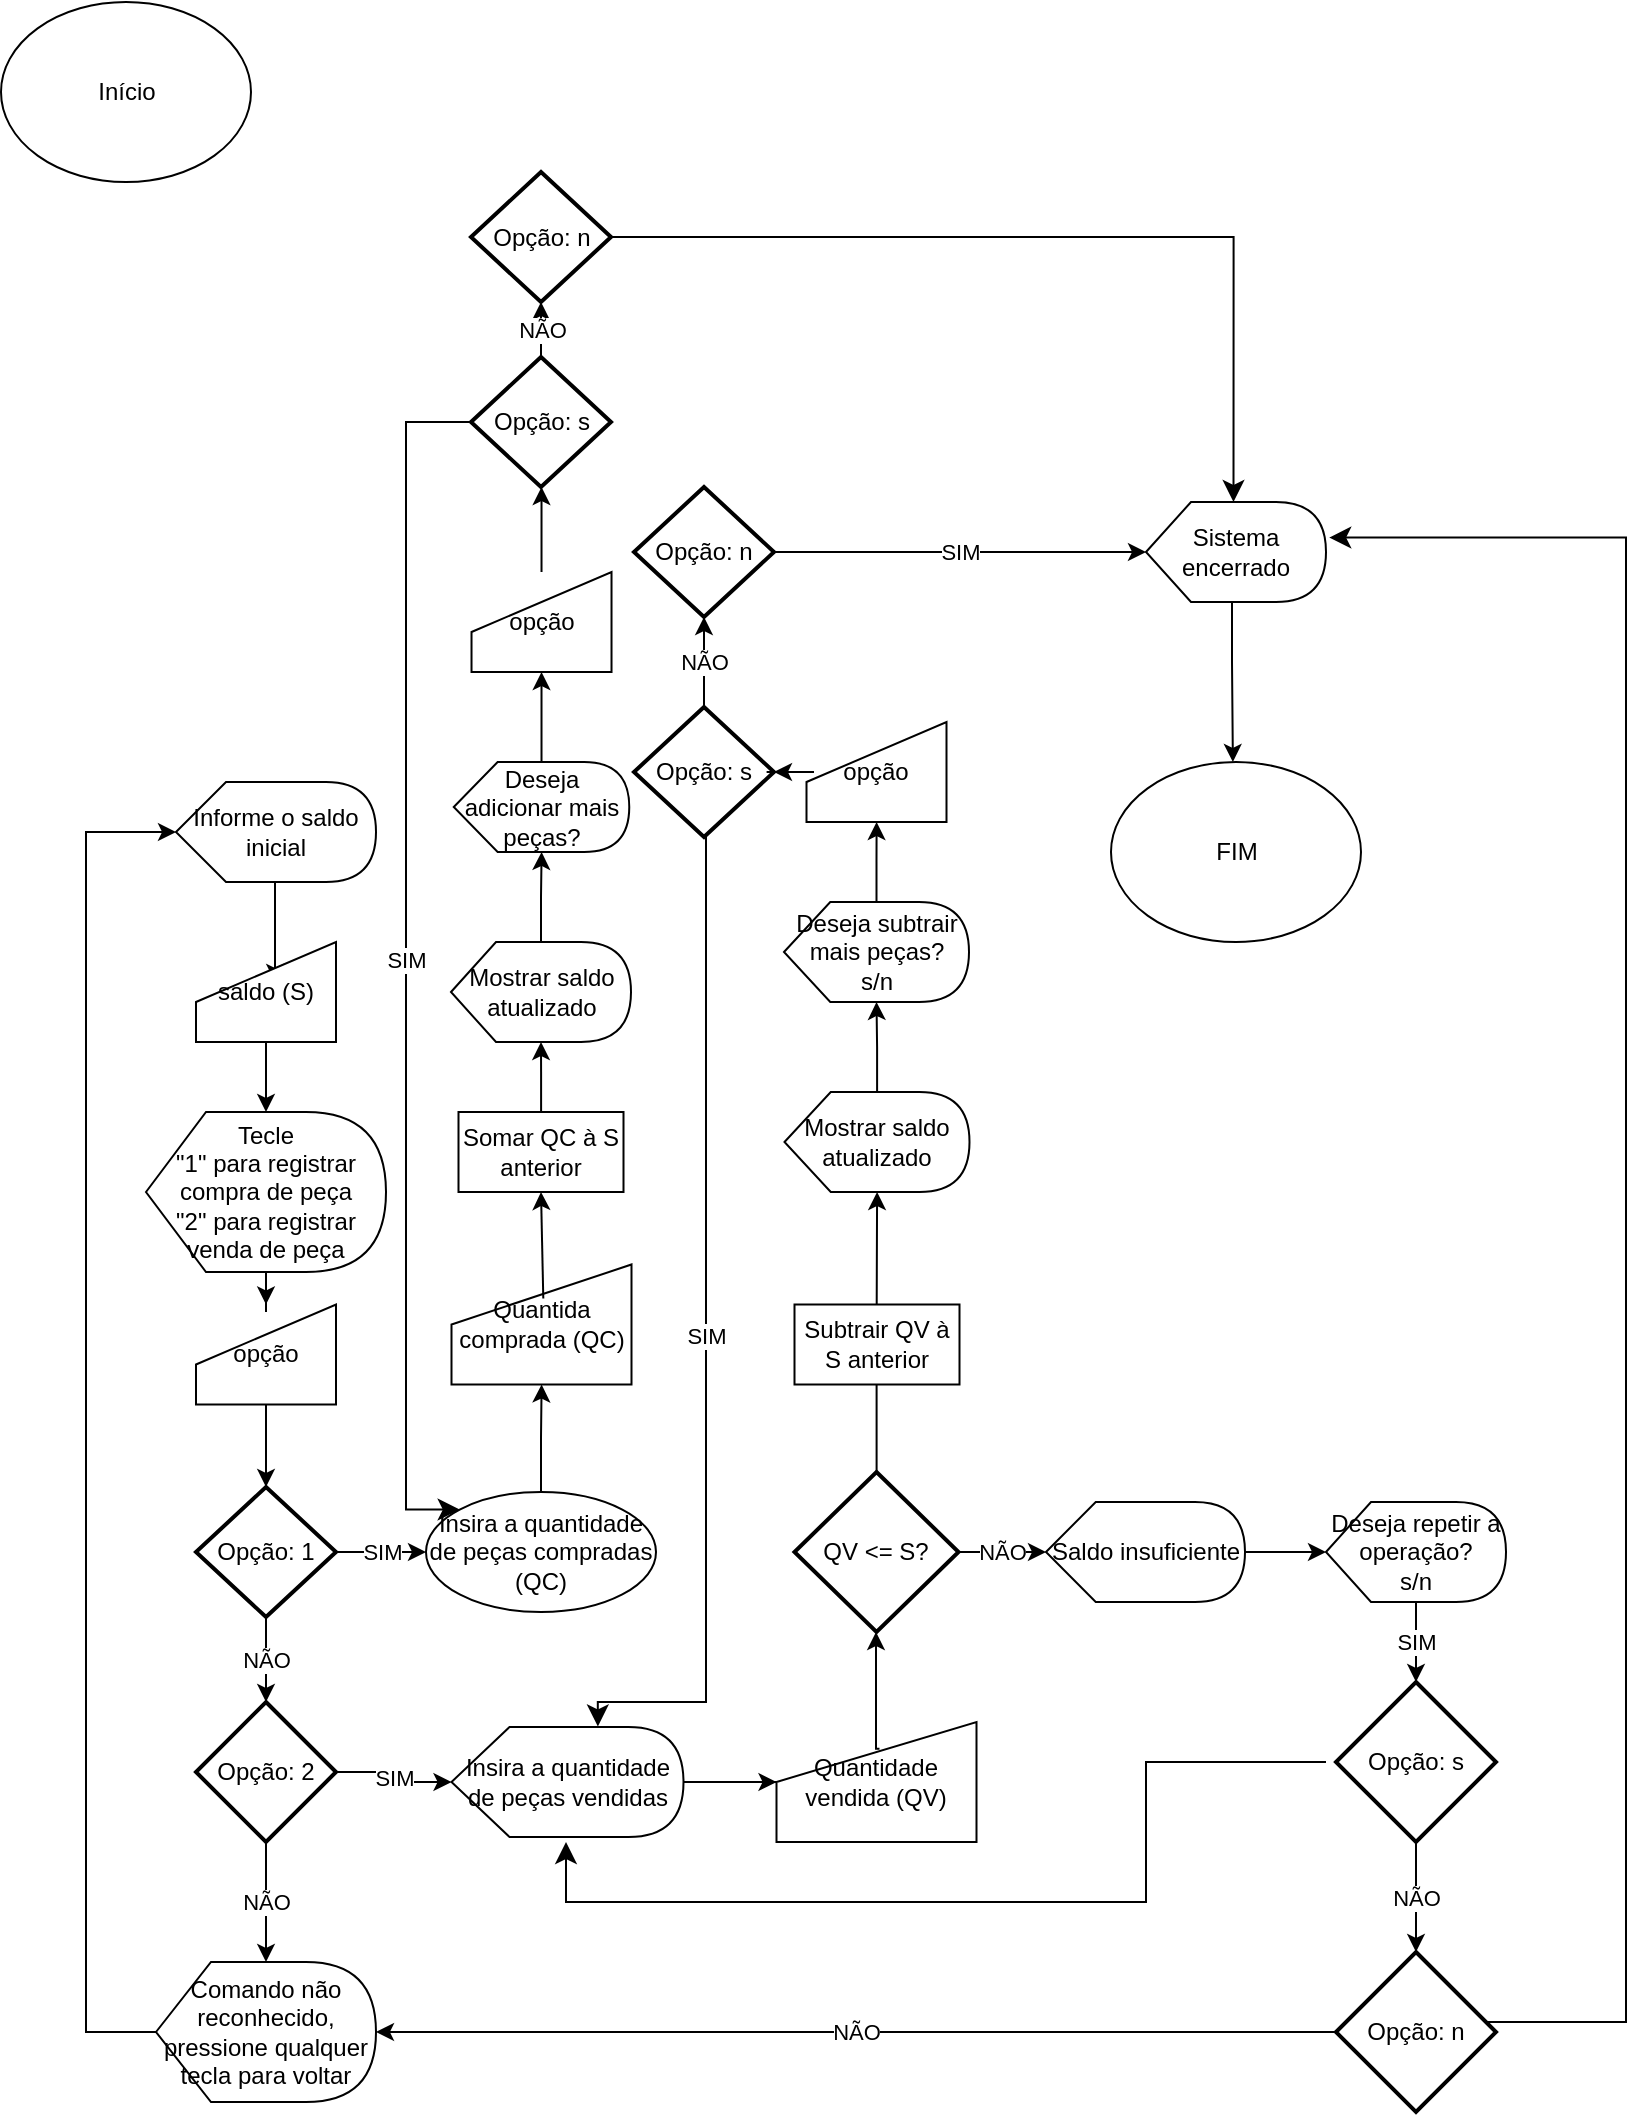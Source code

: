 <mxfile version="20.8.16" type="github">
  <diagram id="C5RBs43oDa-KdzZeNtuy" name="Page-1">
    <mxGraphModel dx="1050" dy="1658" grid="1" gridSize="10" guides="1" tooltips="1" connect="1" arrows="1" fold="1" page="1" pageScale="1" pageWidth="827" pageHeight="1169" math="0" shadow="0">
      <root>
        <mxCell id="WIyWlLk6GJQsqaUBKTNV-0" />
        <mxCell id="WIyWlLk6GJQsqaUBKTNV-1" parent="WIyWlLk6GJQsqaUBKTNV-0" />
        <mxCell id="8wfiKrnUgFyiBqHNM_bc-1" value="Início" style="ellipse;whiteSpace=wrap;html=1;" vertex="1" parent="WIyWlLk6GJQsqaUBKTNV-1">
          <mxGeometry x="27.5" y="-150" width="125" height="90" as="geometry" />
        </mxCell>
        <mxCell id="8wfiKrnUgFyiBqHNM_bc-2" value="Informe o saldo inicial" style="shape=display;whiteSpace=wrap;html=1;" vertex="1" parent="WIyWlLk6GJQsqaUBKTNV-1">
          <mxGeometry x="115" y="240" width="100" height="50" as="geometry" />
        </mxCell>
        <mxCell id="8wfiKrnUgFyiBqHNM_bc-9" value="" style="endArrow=classic;html=1;rounded=0;" edge="1" parent="WIyWlLk6GJQsqaUBKTNV-1">
          <mxGeometry width="50" height="50" relative="1" as="geometry">
            <mxPoint x="164.5" y="290" as="sourcePoint" />
            <mxPoint x="164.5" y="340" as="targetPoint" />
          </mxGeometry>
        </mxCell>
        <mxCell id="8wfiKrnUgFyiBqHNM_bc-16" value="" style="edgeStyle=orthogonalEdgeStyle;rounded=0;orthogonalLoop=1;jettySize=auto;html=1;" edge="1" parent="WIyWlLk6GJQsqaUBKTNV-1" source="8wfiKrnUgFyiBqHNM_bc-11" target="8wfiKrnUgFyiBqHNM_bc-13">
          <mxGeometry relative="1" as="geometry" />
        </mxCell>
        <mxCell id="8wfiKrnUgFyiBqHNM_bc-11" value="saldo (S)" style="shape=manualInput;whiteSpace=wrap;html=1;" vertex="1" parent="WIyWlLk6GJQsqaUBKTNV-1">
          <mxGeometry x="125" y="320" width="70" height="50" as="geometry" />
        </mxCell>
        <mxCell id="8wfiKrnUgFyiBqHNM_bc-20" value="" style="edgeStyle=orthogonalEdgeStyle;rounded=0;orthogonalLoop=1;jettySize=auto;html=1;" edge="1" parent="WIyWlLk6GJQsqaUBKTNV-1" source="8wfiKrnUgFyiBqHNM_bc-13" target="8wfiKrnUgFyiBqHNM_bc-19">
          <mxGeometry relative="1" as="geometry" />
        </mxCell>
        <mxCell id="8wfiKrnUgFyiBqHNM_bc-13" value="Tecle&lt;br&gt;&quot;1&quot; para registrar compra de peça&lt;br&gt;&quot;2&quot; para registrar venda de peça" style="shape=display;whiteSpace=wrap;html=1;" vertex="1" parent="WIyWlLk6GJQsqaUBKTNV-1">
          <mxGeometry x="100" y="405" width="120" height="80" as="geometry" />
        </mxCell>
        <mxCell id="8wfiKrnUgFyiBqHNM_bc-14" style="edgeStyle=orthogonalEdgeStyle;rounded=0;orthogonalLoop=1;jettySize=auto;html=1;exitX=0.5;exitY=1;exitDx=0;exitDy=0;" edge="1" parent="WIyWlLk6GJQsqaUBKTNV-1" source="8wfiKrnUgFyiBqHNM_bc-11" target="8wfiKrnUgFyiBqHNM_bc-11">
          <mxGeometry relative="1" as="geometry" />
        </mxCell>
        <mxCell id="8wfiKrnUgFyiBqHNM_bc-18" style="edgeStyle=orthogonalEdgeStyle;rounded=0;orthogonalLoop=1;jettySize=auto;html=1;exitX=0.5;exitY=1;exitDx=0;exitDy=0;" edge="1" parent="WIyWlLk6GJQsqaUBKTNV-1" source="8wfiKrnUgFyiBqHNM_bc-11" target="8wfiKrnUgFyiBqHNM_bc-11">
          <mxGeometry relative="1" as="geometry" />
        </mxCell>
        <mxCell id="8wfiKrnUgFyiBqHNM_bc-22" value="" style="edgeStyle=orthogonalEdgeStyle;rounded=0;orthogonalLoop=1;jettySize=auto;html=1;entryX=0.5;entryY=0;entryDx=0;entryDy=0;entryPerimeter=0;" edge="1" parent="WIyWlLk6GJQsqaUBKTNV-1" source="8wfiKrnUgFyiBqHNM_bc-19" target="8wfiKrnUgFyiBqHNM_bc-43">
          <mxGeometry relative="1" as="geometry">
            <mxPoint x="245" y="525" as="targetPoint" />
          </mxGeometry>
        </mxCell>
        <mxCell id="8wfiKrnUgFyiBqHNM_bc-19" value="opção" style="shape=manualInput;whiteSpace=wrap;html=1;" vertex="1" parent="WIyWlLk6GJQsqaUBKTNV-1">
          <mxGeometry x="125" y="501.25" width="70" height="50" as="geometry" />
        </mxCell>
        <mxCell id="8wfiKrnUgFyiBqHNM_bc-33" value="Quantida&lt;br&gt;comprada (QC)" style="shape=manualInput;whiteSpace=wrap;html=1;" vertex="1" parent="WIyWlLk6GJQsqaUBKTNV-1">
          <mxGeometry x="252.75" y="481.25" width="90" height="60" as="geometry" />
        </mxCell>
        <mxCell id="8wfiKrnUgFyiBqHNM_bc-112" value="" style="edgeStyle=orthogonalEdgeStyle;rounded=0;orthogonalLoop=1;jettySize=auto;html=1;" edge="1" parent="WIyWlLk6GJQsqaUBKTNV-1" source="8wfiKrnUgFyiBqHNM_bc-36" target="8wfiKrnUgFyiBqHNM_bc-95">
          <mxGeometry relative="1" as="geometry" />
        </mxCell>
        <mxCell id="8wfiKrnUgFyiBqHNM_bc-113" value="SIM" style="edgeLabel;html=1;align=center;verticalAlign=middle;resizable=0;points=[];" vertex="1" connectable="0" parent="8wfiKrnUgFyiBqHNM_bc-112">
          <mxGeometry x="-0.673" y="-4" relative="1" as="geometry">
            <mxPoint x="-4" y="67" as="offset" />
          </mxGeometry>
        </mxCell>
        <mxCell id="8wfiKrnUgFyiBqHNM_bc-114" value="NÃO" style="edgeStyle=orthogonalEdgeStyle;rounded=0;orthogonalLoop=1;jettySize=auto;html=1;" edge="1" parent="WIyWlLk6GJQsqaUBKTNV-1" source="8wfiKrnUgFyiBqHNM_bc-36" target="8wfiKrnUgFyiBqHNM_bc-91">
          <mxGeometry relative="1" as="geometry" />
        </mxCell>
        <mxCell id="8wfiKrnUgFyiBqHNM_bc-36" value="QV &amp;lt;= S?" style="strokeWidth=2;html=1;shape=mxgraph.flowchart.decision;whiteSpace=wrap;" vertex="1" parent="WIyWlLk6GJQsqaUBKTNV-1">
          <mxGeometry x="424.25" y="585" width="82" height="80" as="geometry" />
        </mxCell>
        <mxCell id="8wfiKrnUgFyiBqHNM_bc-158" value="SIM" style="edgeStyle=orthogonalEdgeStyle;rounded=0;orthogonalLoop=1;jettySize=auto;html=1;" edge="1" parent="WIyWlLk6GJQsqaUBKTNV-1" source="8wfiKrnUgFyiBqHNM_bc-43" target="8wfiKrnUgFyiBqHNM_bc-46">
          <mxGeometry relative="1" as="geometry" />
        </mxCell>
        <mxCell id="8wfiKrnUgFyiBqHNM_bc-159" value="NÃO" style="edgeStyle=orthogonalEdgeStyle;rounded=0;orthogonalLoop=1;jettySize=auto;html=1;" edge="1" parent="WIyWlLk6GJQsqaUBKTNV-1" source="8wfiKrnUgFyiBqHNM_bc-43" target="8wfiKrnUgFyiBqHNM_bc-45">
          <mxGeometry relative="1" as="geometry" />
        </mxCell>
        <mxCell id="8wfiKrnUgFyiBqHNM_bc-43" value="Opção: 1" style="strokeWidth=2;html=1;shape=mxgraph.flowchart.decision;whiteSpace=wrap;" vertex="1" parent="WIyWlLk6GJQsqaUBKTNV-1">
          <mxGeometry x="125" y="592.5" width="70" height="65" as="geometry" />
        </mxCell>
        <mxCell id="8wfiKrnUgFyiBqHNM_bc-51" value="SIM" style="edgeStyle=orthogonalEdgeStyle;rounded=0;orthogonalLoop=1;jettySize=auto;html=1;" edge="1" parent="WIyWlLk6GJQsqaUBKTNV-1" source="8wfiKrnUgFyiBqHNM_bc-45" target="8wfiKrnUgFyiBqHNM_bc-47">
          <mxGeometry relative="1" as="geometry" />
        </mxCell>
        <mxCell id="8wfiKrnUgFyiBqHNM_bc-152" value="NÃO" style="edgeStyle=orthogonalEdgeStyle;rounded=0;orthogonalLoop=1;jettySize=auto;html=1;" edge="1" parent="WIyWlLk6GJQsqaUBKTNV-1" source="8wfiKrnUgFyiBqHNM_bc-45" target="8wfiKrnUgFyiBqHNM_bc-48">
          <mxGeometry relative="1" as="geometry" />
        </mxCell>
        <mxCell id="8wfiKrnUgFyiBqHNM_bc-45" value="Opção: 2" style="strokeWidth=2;html=1;shape=mxgraph.flowchart.decision;whiteSpace=wrap;" vertex="1" parent="WIyWlLk6GJQsqaUBKTNV-1">
          <mxGeometry x="125" y="700" width="70" height="70" as="geometry" />
        </mxCell>
        <mxCell id="8wfiKrnUgFyiBqHNM_bc-99" value="" style="edgeStyle=orthogonalEdgeStyle;rounded=0;orthogonalLoop=1;jettySize=auto;html=1;" edge="1" parent="WIyWlLk6GJQsqaUBKTNV-1" source="8wfiKrnUgFyiBqHNM_bc-46" target="8wfiKrnUgFyiBqHNM_bc-33">
          <mxGeometry relative="1" as="geometry" />
        </mxCell>
        <mxCell id="8wfiKrnUgFyiBqHNM_bc-100" value="" style="edgeStyle=orthogonalEdgeStyle;rounded=0;orthogonalLoop=1;jettySize=auto;html=1;" edge="1" parent="WIyWlLk6GJQsqaUBKTNV-1" source="8wfiKrnUgFyiBqHNM_bc-47" target="8wfiKrnUgFyiBqHNM_bc-97">
          <mxGeometry relative="1" as="geometry" />
        </mxCell>
        <mxCell id="8wfiKrnUgFyiBqHNM_bc-154" style="edgeStyle=orthogonalEdgeStyle;rounded=0;orthogonalLoop=1;jettySize=auto;html=1;exitX=0;exitY=0.5;exitDx=0;exitDy=0;exitPerimeter=0;entryX=0;entryY=0.5;entryDx=0;entryDy=0;entryPerimeter=0;" edge="1" parent="WIyWlLk6GJQsqaUBKTNV-1" source="8wfiKrnUgFyiBqHNM_bc-48" target="8wfiKrnUgFyiBqHNM_bc-2">
          <mxGeometry relative="1" as="geometry">
            <mxPoint x="70" y="260" as="targetPoint" />
            <Array as="points">
              <mxPoint x="70" y="865" />
              <mxPoint x="70" y="265" />
            </Array>
          </mxGeometry>
        </mxCell>
        <mxCell id="8wfiKrnUgFyiBqHNM_bc-48" value="Comando não reconhecido, pressione qualquer tecla para voltar" style="shape=display;whiteSpace=wrap;html=1;" vertex="1" parent="WIyWlLk6GJQsqaUBKTNV-1">
          <mxGeometry x="105" y="830" width="110" height="70" as="geometry" />
        </mxCell>
        <mxCell id="8wfiKrnUgFyiBqHNM_bc-130" value="" style="edgeStyle=orthogonalEdgeStyle;rounded=0;orthogonalLoop=1;jettySize=auto;html=1;" edge="1" parent="WIyWlLk6GJQsqaUBKTNV-1" source="8wfiKrnUgFyiBqHNM_bc-91" target="8wfiKrnUgFyiBqHNM_bc-119">
          <mxGeometry relative="1" as="geometry" />
        </mxCell>
        <mxCell id="8wfiKrnUgFyiBqHNM_bc-91" value="Saldo insuficiente" style="shape=display;whiteSpace=wrap;html=1;" vertex="1" parent="WIyWlLk6GJQsqaUBKTNV-1">
          <mxGeometry x="550" y="600" width="99.5" height="50" as="geometry" />
        </mxCell>
        <mxCell id="8wfiKrnUgFyiBqHNM_bc-94" value="Subtrair QV à S anterior" style="rounded=0;whiteSpace=wrap;html=1;" vertex="1" parent="WIyWlLk6GJQsqaUBKTNV-1">
          <mxGeometry x="424.25" y="501.25" width="82.5" height="40" as="geometry" />
        </mxCell>
        <mxCell id="8wfiKrnUgFyiBqHNM_bc-162" value="" style="edgeStyle=orthogonalEdgeStyle;rounded=0;orthogonalLoop=1;jettySize=auto;html=1;" edge="1" parent="WIyWlLk6GJQsqaUBKTNV-1" source="8wfiKrnUgFyiBqHNM_bc-95" target="8wfiKrnUgFyiBqHNM_bc-161">
          <mxGeometry relative="1" as="geometry" />
        </mxCell>
        <mxCell id="8wfiKrnUgFyiBqHNM_bc-95" value="Mostrar saldo&lt;br&gt;atualizado" style="shape=display;whiteSpace=wrap;html=1;" vertex="1" parent="WIyWlLk6GJQsqaUBKTNV-1">
          <mxGeometry x="419.25" y="395" width="92.5" height="50" as="geometry" />
        </mxCell>
        <mxCell id="8wfiKrnUgFyiBqHNM_bc-155" value="SIM" style="edgeStyle=orthogonalEdgeStyle;rounded=0;orthogonalLoop=1;jettySize=auto;html=1;" edge="1" parent="WIyWlLk6GJQsqaUBKTNV-1" source="8wfiKrnUgFyiBqHNM_bc-119" target="8wfiKrnUgFyiBqHNM_bc-122">
          <mxGeometry relative="1" as="geometry" />
        </mxCell>
        <mxCell id="8wfiKrnUgFyiBqHNM_bc-119" value="Deseja repetir a operação?&lt;br&gt;s/n" style="shape=display;whiteSpace=wrap;html=1;" vertex="1" parent="WIyWlLk6GJQsqaUBKTNV-1">
          <mxGeometry x="690" y="600" width="90" height="50" as="geometry" />
        </mxCell>
        <mxCell id="8wfiKrnUgFyiBqHNM_bc-156" value="NÃO" style="edgeStyle=orthogonalEdgeStyle;rounded=0;orthogonalLoop=1;jettySize=auto;html=1;" edge="1" parent="WIyWlLk6GJQsqaUBKTNV-1" source="8wfiKrnUgFyiBqHNM_bc-122" target="8wfiKrnUgFyiBqHNM_bc-123">
          <mxGeometry relative="1" as="geometry" />
        </mxCell>
        <mxCell id="8wfiKrnUgFyiBqHNM_bc-122" value="Opção: s" style="strokeWidth=2;html=1;shape=mxgraph.flowchart.decision;whiteSpace=wrap;" vertex="1" parent="WIyWlLk6GJQsqaUBKTNV-1">
          <mxGeometry x="695" y="690" width="80" height="80" as="geometry" />
        </mxCell>
        <mxCell id="8wfiKrnUgFyiBqHNM_bc-123" value="Opção: n" style="strokeWidth=2;html=1;shape=mxgraph.flowchart.decision;whiteSpace=wrap;" vertex="1" parent="WIyWlLk6GJQsqaUBKTNV-1">
          <mxGeometry x="695" y="825" width="80" height="80" as="geometry" />
        </mxCell>
        <mxCell id="8wfiKrnUgFyiBqHNM_bc-179" value="" style="edgeStyle=orthogonalEdgeStyle;rounded=0;orthogonalLoop=1;jettySize=auto;html=1;" edge="1" parent="WIyWlLk6GJQsqaUBKTNV-1" source="8wfiKrnUgFyiBqHNM_bc-139" target="8wfiKrnUgFyiBqHNM_bc-178">
          <mxGeometry relative="1" as="geometry" />
        </mxCell>
        <mxCell id="8wfiKrnUgFyiBqHNM_bc-139" value="Somar QC à S anterior" style="rounded=0;whiteSpace=wrap;html=1;" vertex="1" parent="WIyWlLk6GJQsqaUBKTNV-1">
          <mxGeometry x="256.25" y="405" width="82.5" height="40" as="geometry" />
        </mxCell>
        <mxCell id="8wfiKrnUgFyiBqHNM_bc-146" value="" style="endArrow=classic;html=1;rounded=0;entryX=0.5;entryY=1;entryDx=0;entryDy=0;exitX=0.51;exitY=0.283;exitDx=0;exitDy=0;exitPerimeter=0;" edge="1" parent="WIyWlLk6GJQsqaUBKTNV-1" source="8wfiKrnUgFyiBqHNM_bc-33" target="8wfiKrnUgFyiBqHNM_bc-139">
          <mxGeometry width="50" height="50" relative="1" as="geometry">
            <mxPoint x="520" y="630" as="sourcePoint" />
            <mxPoint x="360" y="240" as="targetPoint" />
          </mxGeometry>
        </mxCell>
        <mxCell id="8wfiKrnUgFyiBqHNM_bc-46" value="Insira a quantidade de peças compradas&lt;br&gt;(QC)" style="ellipse;whiteSpace=wrap;html=1;fontFamily=Helvetica;fontSize=12;fontColor=default;align=center;strokeColor=default;fillColor=default;" vertex="1" parent="WIyWlLk6GJQsqaUBKTNV-1">
          <mxGeometry x="240" y="595" width="115" height="60" as="geometry" />
        </mxCell>
        <mxCell id="8wfiKrnUgFyiBqHNM_bc-47" value="Insira a quantidade de peças vendidas" style="shape=display;whiteSpace=wrap;html=1;" vertex="1" parent="WIyWlLk6GJQsqaUBKTNV-1">
          <mxGeometry x="252.75" y="712.5" width="116" height="55" as="geometry" />
        </mxCell>
        <mxCell id="8wfiKrnUgFyiBqHNM_bc-149" value="" style="edgeStyle=orthogonalEdgeStyle;rounded=0;orthogonalLoop=1;jettySize=auto;html=1;startArrow=none;endArrow=none;" edge="1" parent="WIyWlLk6GJQsqaUBKTNV-1" source="8wfiKrnUgFyiBqHNM_bc-47" target="8wfiKrnUgFyiBqHNM_bc-97">
          <mxGeometry relative="1" as="geometry">
            <mxPoint x="368.75" y="740" as="sourcePoint" />
            <mxPoint x="660" y="775" as="targetPoint" />
          </mxGeometry>
        </mxCell>
        <mxCell id="8wfiKrnUgFyiBqHNM_bc-150" value="" style="edgeStyle=orthogonalEdgeStyle;rounded=0;orthogonalLoop=1;jettySize=auto;html=1;exitX=0.515;exitY=0.223;exitDx=0;exitDy=0;exitPerimeter=0;" edge="1" parent="WIyWlLk6GJQsqaUBKTNV-1" source="8wfiKrnUgFyiBqHNM_bc-97" target="8wfiKrnUgFyiBqHNM_bc-36">
          <mxGeometry relative="1" as="geometry">
            <Array as="points">
              <mxPoint x="465" y="723" />
            </Array>
          </mxGeometry>
        </mxCell>
        <mxCell id="8wfiKrnUgFyiBqHNM_bc-97" value="Quantidade&lt;br&gt;vendida (QV)" style="shape=manualInput;whiteSpace=wrap;html=1;" vertex="1" parent="WIyWlLk6GJQsqaUBKTNV-1">
          <mxGeometry x="415.25" y="710" width="100" height="60" as="geometry" />
        </mxCell>
        <mxCell id="8wfiKrnUgFyiBqHNM_bc-157" value="NÃO" style="endArrow=classic;html=1;rounded=0;exitX=0;exitY=0.5;exitDx=0;exitDy=0;exitPerimeter=0;entryX=1;entryY=0.5;entryDx=0;entryDy=0;entryPerimeter=0;" edge="1" parent="WIyWlLk6GJQsqaUBKTNV-1" source="8wfiKrnUgFyiBqHNM_bc-123" target="8wfiKrnUgFyiBqHNM_bc-48">
          <mxGeometry width="50" height="50" relative="1" as="geometry">
            <mxPoint x="390" y="810" as="sourcePoint" />
            <mxPoint x="440" y="760" as="targetPoint" />
          </mxGeometry>
        </mxCell>
        <mxCell id="8wfiKrnUgFyiBqHNM_bc-160" value="" style="edgeStyle=segmentEdgeStyle;endArrow=classic;html=1;curved=0;rounded=0;endSize=8;startSize=8;" edge="1" parent="WIyWlLk6GJQsqaUBKTNV-1">
          <mxGeometry width="50" height="50" relative="1" as="geometry">
            <mxPoint x="690" y="730" as="sourcePoint" />
            <mxPoint x="310" y="770" as="targetPoint" />
            <Array as="points">
              <mxPoint x="600" y="730" />
              <mxPoint x="600" y="800" />
            </Array>
          </mxGeometry>
        </mxCell>
        <mxCell id="8wfiKrnUgFyiBqHNM_bc-170" value="" style="edgeStyle=orthogonalEdgeStyle;rounded=0;orthogonalLoop=1;jettySize=auto;html=1;" edge="1" parent="WIyWlLk6GJQsqaUBKTNV-1" source="8wfiKrnUgFyiBqHNM_bc-161" target="8wfiKrnUgFyiBqHNM_bc-165">
          <mxGeometry relative="1" as="geometry" />
        </mxCell>
        <mxCell id="8wfiKrnUgFyiBqHNM_bc-161" value="Deseja subtrair mais peças?&lt;br&gt;s/n" style="shape=display;whiteSpace=wrap;html=1;" vertex="1" parent="WIyWlLk6GJQsqaUBKTNV-1">
          <mxGeometry x="419" y="300" width="92.5" height="50" as="geometry" />
        </mxCell>
        <mxCell id="8wfiKrnUgFyiBqHNM_bc-169" value="NÃO" style="edgeStyle=orthogonalEdgeStyle;rounded=0;orthogonalLoop=1;jettySize=auto;html=1;" edge="1" parent="WIyWlLk6GJQsqaUBKTNV-1" source="8wfiKrnUgFyiBqHNM_bc-163" target="8wfiKrnUgFyiBqHNM_bc-164">
          <mxGeometry relative="1" as="geometry" />
        </mxCell>
        <mxCell id="8wfiKrnUgFyiBqHNM_bc-163" value="Opção: s" style="strokeWidth=2;html=1;shape=mxgraph.flowchart.decision;whiteSpace=wrap;" vertex="1" parent="WIyWlLk6GJQsqaUBKTNV-1">
          <mxGeometry x="344" y="202.5" width="70" height="65" as="geometry" />
        </mxCell>
        <mxCell id="8wfiKrnUgFyiBqHNM_bc-164" value="Opção: n" style="strokeWidth=2;html=1;shape=mxgraph.flowchart.decision;whiteSpace=wrap;" vertex="1" parent="WIyWlLk6GJQsqaUBKTNV-1">
          <mxGeometry x="344" y="92.5" width="70" height="65" as="geometry" />
        </mxCell>
        <mxCell id="8wfiKrnUgFyiBqHNM_bc-168" value="" style="edgeStyle=orthogonalEdgeStyle;rounded=0;orthogonalLoop=1;jettySize=auto;html=1;" edge="1" parent="WIyWlLk6GJQsqaUBKTNV-1" source="8wfiKrnUgFyiBqHNM_bc-165" target="8wfiKrnUgFyiBqHNM_bc-163">
          <mxGeometry relative="1" as="geometry" />
        </mxCell>
        <mxCell id="8wfiKrnUgFyiBqHNM_bc-165" value="opção" style="shape=manualInput;whiteSpace=wrap;html=1;" vertex="1" parent="WIyWlLk6GJQsqaUBKTNV-1">
          <mxGeometry x="430.25" y="210" width="70" height="50" as="geometry" />
        </mxCell>
        <mxCell id="8wfiKrnUgFyiBqHNM_bc-167" value="SIM" style="edgeStyle=segmentEdgeStyle;endArrow=classic;html=1;curved=0;rounded=0;endSize=8;startSize=8;exitX=0.5;exitY=1;exitDx=0;exitDy=0;exitPerimeter=0;entryX=0.631;entryY=-0.005;entryDx=0;entryDy=0;entryPerimeter=0;" edge="1" parent="WIyWlLk6GJQsqaUBKTNV-1" source="8wfiKrnUgFyiBqHNM_bc-163" target="8wfiKrnUgFyiBqHNM_bc-47">
          <mxGeometry width="50" height="50" relative="1" as="geometry">
            <mxPoint x="390" y="500" as="sourcePoint" />
            <mxPoint x="360" y="700" as="targetPoint" />
            <Array as="points">
              <mxPoint x="380" y="268" />
              <mxPoint x="380" y="700" />
              <mxPoint x="326" y="700" />
            </Array>
          </mxGeometry>
        </mxCell>
        <mxCell id="8wfiKrnUgFyiBqHNM_bc-175" value="" style="edgeStyle=orthogonalEdgeStyle;rounded=0;orthogonalLoop=1;jettySize=auto;html=1;" edge="1" parent="WIyWlLk6GJQsqaUBKTNV-1" source="8wfiKrnUgFyiBqHNM_bc-171">
          <mxGeometry relative="1" as="geometry">
            <mxPoint x="643.44" y="230" as="targetPoint" />
            <Array as="points">
              <mxPoint x="643" y="180" />
              <mxPoint x="643" y="180" />
            </Array>
          </mxGeometry>
        </mxCell>
        <mxCell id="8wfiKrnUgFyiBqHNM_bc-171" value="Sistema encerrado" style="shape=display;whiteSpace=wrap;html=1;" vertex="1" parent="WIyWlLk6GJQsqaUBKTNV-1">
          <mxGeometry x="600" y="100" width="90" height="50" as="geometry" />
        </mxCell>
        <mxCell id="8wfiKrnUgFyiBqHNM_bc-173" value="" style="edgeStyle=segmentEdgeStyle;endArrow=classic;html=1;curved=0;rounded=0;endSize=8;startSize=8;entryX=1.018;entryY=0.356;entryDx=0;entryDy=0;entryPerimeter=0;" edge="1" parent="WIyWlLk6GJQsqaUBKTNV-1" target="8wfiKrnUgFyiBqHNM_bc-171">
          <mxGeometry width="50" height="50" relative="1" as="geometry">
            <mxPoint x="770" y="860" as="sourcePoint" />
            <mxPoint x="840" y="120" as="targetPoint" />
            <Array as="points">
              <mxPoint x="840" y="860" />
              <mxPoint x="840" y="118" />
            </Array>
          </mxGeometry>
        </mxCell>
        <mxCell id="8wfiKrnUgFyiBqHNM_bc-176" value="SIM" style="endArrow=classic;html=1;rounded=0;exitX=1;exitY=0.5;exitDx=0;exitDy=0;exitPerimeter=0;entryX=0;entryY=0.5;entryDx=0;entryDy=0;entryPerimeter=0;" edge="1" parent="WIyWlLk6GJQsqaUBKTNV-1" source="8wfiKrnUgFyiBqHNM_bc-164" target="8wfiKrnUgFyiBqHNM_bc-171">
          <mxGeometry width="50" height="50" relative="1" as="geometry">
            <mxPoint x="390" y="320" as="sourcePoint" />
            <mxPoint x="440" y="270" as="targetPoint" />
          </mxGeometry>
        </mxCell>
        <mxCell id="8wfiKrnUgFyiBqHNM_bc-181" value="" style="edgeStyle=orthogonalEdgeStyle;rounded=0;orthogonalLoop=1;jettySize=auto;html=1;" edge="1" parent="WIyWlLk6GJQsqaUBKTNV-1" source="8wfiKrnUgFyiBqHNM_bc-178" target="8wfiKrnUgFyiBqHNM_bc-180">
          <mxGeometry relative="1" as="geometry" />
        </mxCell>
        <mxCell id="8wfiKrnUgFyiBqHNM_bc-178" value="Mostrar saldo&lt;br&gt;atualizado" style="shape=display;whiteSpace=wrap;html=1;" vertex="1" parent="WIyWlLk6GJQsqaUBKTNV-1">
          <mxGeometry x="252.5" y="320" width="90" height="50" as="geometry" />
        </mxCell>
        <mxCell id="8wfiKrnUgFyiBqHNM_bc-185" value="" style="edgeStyle=orthogonalEdgeStyle;rounded=0;orthogonalLoop=1;jettySize=auto;html=1;" edge="1" parent="WIyWlLk6GJQsqaUBKTNV-1" source="8wfiKrnUgFyiBqHNM_bc-180" target="8wfiKrnUgFyiBqHNM_bc-182">
          <mxGeometry relative="1" as="geometry" />
        </mxCell>
        <mxCell id="8wfiKrnUgFyiBqHNM_bc-180" value="Deseja adicionar mais peças?" style="shape=display;whiteSpace=wrap;html=1;" vertex="1" parent="WIyWlLk6GJQsqaUBKTNV-1">
          <mxGeometry x="253.88" y="230" width="87.75" height="45" as="geometry" />
        </mxCell>
        <mxCell id="8wfiKrnUgFyiBqHNM_bc-186" value="" style="edgeStyle=orthogonalEdgeStyle;rounded=0;orthogonalLoop=1;jettySize=auto;html=1;" edge="1" parent="WIyWlLk6GJQsqaUBKTNV-1" source="8wfiKrnUgFyiBqHNM_bc-182" target="8wfiKrnUgFyiBqHNM_bc-183">
          <mxGeometry relative="1" as="geometry">
            <Array as="points">
              <mxPoint x="298" y="160" />
              <mxPoint x="298" y="160" />
            </Array>
          </mxGeometry>
        </mxCell>
        <mxCell id="8wfiKrnUgFyiBqHNM_bc-182" value="opção" style="shape=manualInput;whiteSpace=wrap;html=1;" vertex="1" parent="WIyWlLk6GJQsqaUBKTNV-1">
          <mxGeometry x="262.76" y="135" width="70" height="50" as="geometry" />
        </mxCell>
        <mxCell id="8wfiKrnUgFyiBqHNM_bc-187" value="NÃO" style="edgeStyle=orthogonalEdgeStyle;rounded=0;orthogonalLoop=1;jettySize=auto;html=1;" edge="1" parent="WIyWlLk6GJQsqaUBKTNV-1" source="8wfiKrnUgFyiBqHNM_bc-183" target="8wfiKrnUgFyiBqHNM_bc-184">
          <mxGeometry relative="1" as="geometry" />
        </mxCell>
        <mxCell id="8wfiKrnUgFyiBqHNM_bc-183" value="Opção: s" style="strokeWidth=2;html=1;shape=mxgraph.flowchart.decision;whiteSpace=wrap;" vertex="1" parent="WIyWlLk6GJQsqaUBKTNV-1">
          <mxGeometry x="262.5" y="27.5" width="70" height="65" as="geometry" />
        </mxCell>
        <mxCell id="8wfiKrnUgFyiBqHNM_bc-184" value="Opção: n" style="strokeWidth=2;html=1;shape=mxgraph.flowchart.decision;whiteSpace=wrap;" vertex="1" parent="WIyWlLk6GJQsqaUBKTNV-1">
          <mxGeometry x="262.5" y="-65" width="70" height="65" as="geometry" />
        </mxCell>
        <mxCell id="8wfiKrnUgFyiBqHNM_bc-189" value="SIM" style="edgeStyle=segmentEdgeStyle;endArrow=classic;html=1;curved=0;rounded=0;endSize=8;startSize=8;exitX=0;exitY=0.5;exitDx=0;exitDy=0;exitPerimeter=0;entryX=0;entryY=0;entryDx=0;entryDy=0;" edge="1" parent="WIyWlLk6GJQsqaUBKTNV-1" source="8wfiKrnUgFyiBqHNM_bc-183" target="8wfiKrnUgFyiBqHNM_bc-46">
          <mxGeometry width="50" height="50" relative="1" as="geometry">
            <mxPoint x="390" y="90" as="sourcePoint" />
            <mxPoint x="230" y="590" as="targetPoint" />
            <Array as="points">
              <mxPoint x="230" y="60" />
              <mxPoint x="230" y="604" />
            </Array>
          </mxGeometry>
        </mxCell>
        <mxCell id="8wfiKrnUgFyiBqHNM_bc-195" value="FIM" style="ellipse;whiteSpace=wrap;html=1;" vertex="1" parent="WIyWlLk6GJQsqaUBKTNV-1">
          <mxGeometry x="582.5" y="230" width="125" height="90" as="geometry" />
        </mxCell>
        <mxCell id="8wfiKrnUgFyiBqHNM_bc-198" value="" style="edgeStyle=segmentEdgeStyle;endArrow=classic;html=1;curved=0;rounded=0;endSize=8;startSize=8;exitX=1;exitY=0.5;exitDx=0;exitDy=0;exitPerimeter=0;entryX=0;entryY=0;entryDx=43.75;entryDy=0;entryPerimeter=0;" edge="1" parent="WIyWlLk6GJQsqaUBKTNV-1" source="8wfiKrnUgFyiBqHNM_bc-184" target="8wfiKrnUgFyiBqHNM_bc-171">
          <mxGeometry width="50" height="50" relative="1" as="geometry">
            <mxPoint x="390" y="120" as="sourcePoint" />
            <mxPoint x="440" y="70" as="targetPoint" />
          </mxGeometry>
        </mxCell>
      </root>
    </mxGraphModel>
  </diagram>
</mxfile>
